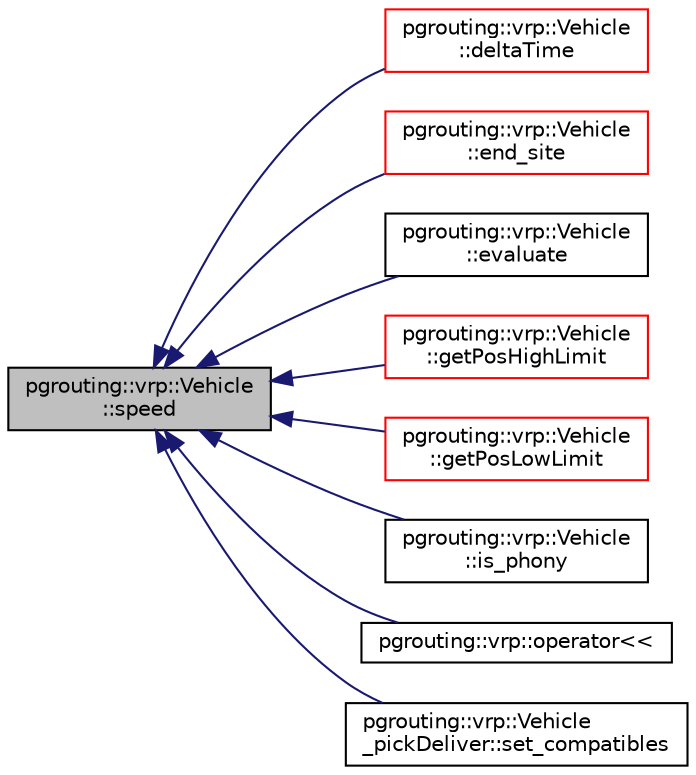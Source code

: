 digraph "pgrouting::vrp::Vehicle::speed"
{
  edge [fontname="Helvetica",fontsize="10",labelfontname="Helvetica",labelfontsize="10"];
  node [fontname="Helvetica",fontsize="10",shape=record];
  rankdir="LR";
  Node994 [label="pgrouting::vrp::Vehicle\l::speed",height=0.2,width=0.4,color="black", fillcolor="grey75", style="filled", fontcolor="black"];
  Node994 -> Node995 [dir="back",color="midnightblue",fontsize="10",style="solid",fontname="Helvetica"];
  Node995 [label="pgrouting::vrp::Vehicle\l::deltaTime",height=0.2,width=0.4,color="red", fillcolor="white", style="filled",URL="$classpgrouting_1_1vrp_1_1Vehicle.html#af16bda121ef322dc50702241a9b20985"];
  Node994 -> Node999 [dir="back",color="midnightblue",fontsize="10",style="solid",fontname="Helvetica"];
  Node999 [label="pgrouting::vrp::Vehicle\l::end_site",height=0.2,width=0.4,color="red", fillcolor="white", style="filled",URL="$classpgrouting_1_1vrp_1_1Vehicle.html#a38aaadb4736db89acc0c165fac81d26e"];
  Node994 -> Node1019 [dir="back",color="midnightblue",fontsize="10",style="solid",fontname="Helvetica"];
  Node1019 [label="pgrouting::vrp::Vehicle\l::evaluate",height=0.2,width=0.4,color="black", fillcolor="white", style="filled",URL="$classpgrouting_1_1vrp_1_1Vehicle.html#a25fa4725c5aefec021fae42463761476",tooltip="Evaluate: Evaluate a path from the given position. "];
  Node994 -> Node1020 [dir="back",color="midnightblue",fontsize="10",style="solid",fontname="Helvetica"];
  Node1020 [label="pgrouting::vrp::Vehicle\l::getPosHighLimit",height=0.2,width=0.4,color="red", fillcolor="white", style="filled",URL="$classpgrouting_1_1vrp_1_1Vehicle.html#a50ba2513d8130e34f95a6a1d98253767"];
  Node994 -> Node1023 [dir="back",color="midnightblue",fontsize="10",style="solid",fontname="Helvetica"];
  Node1023 [label="pgrouting::vrp::Vehicle\l::getPosLowLimit",height=0.2,width=0.4,color="red", fillcolor="white", style="filled",URL="$classpgrouting_1_1vrp_1_1Vehicle.html#ac7cf6a7621be6ee67169364d63850dbf"];
  Node994 -> Node1022 [dir="back",color="midnightblue",fontsize="10",style="solid",fontname="Helvetica"];
  Node1022 [label="pgrouting::vrp::Vehicle\l::is_phony",height=0.2,width=0.4,color="black", fillcolor="white", style="filled",URL="$classpgrouting_1_1vrp_1_1Vehicle.html#a7b949a1e2f1c3cc36648c6224e9c8083"];
  Node994 -> Node1024 [dir="back",color="midnightblue",fontsize="10",style="solid",fontname="Helvetica"];
  Node1024 [label="pgrouting::vrp::operator\<\<",height=0.2,width=0.4,color="black", fillcolor="white", style="filled",URL="$namespacepgrouting_1_1vrp.html#ad52d4d4bcd5667c19bd9c78f72dde8c7"];
  Node994 -> Node1025 [dir="back",color="midnightblue",fontsize="10",style="solid",fontname="Helvetica"];
  Node1025 [label="pgrouting::vrp::Vehicle\l_pickDeliver::set_compatibles",height=0.2,width=0.4,color="black", fillcolor="white", style="filled",URL="$classpgrouting_1_1vrp_1_1Vehicle__pickDeliver.html#a0c933b7eb549491fc0a6e40a599e3ad8"];
}
